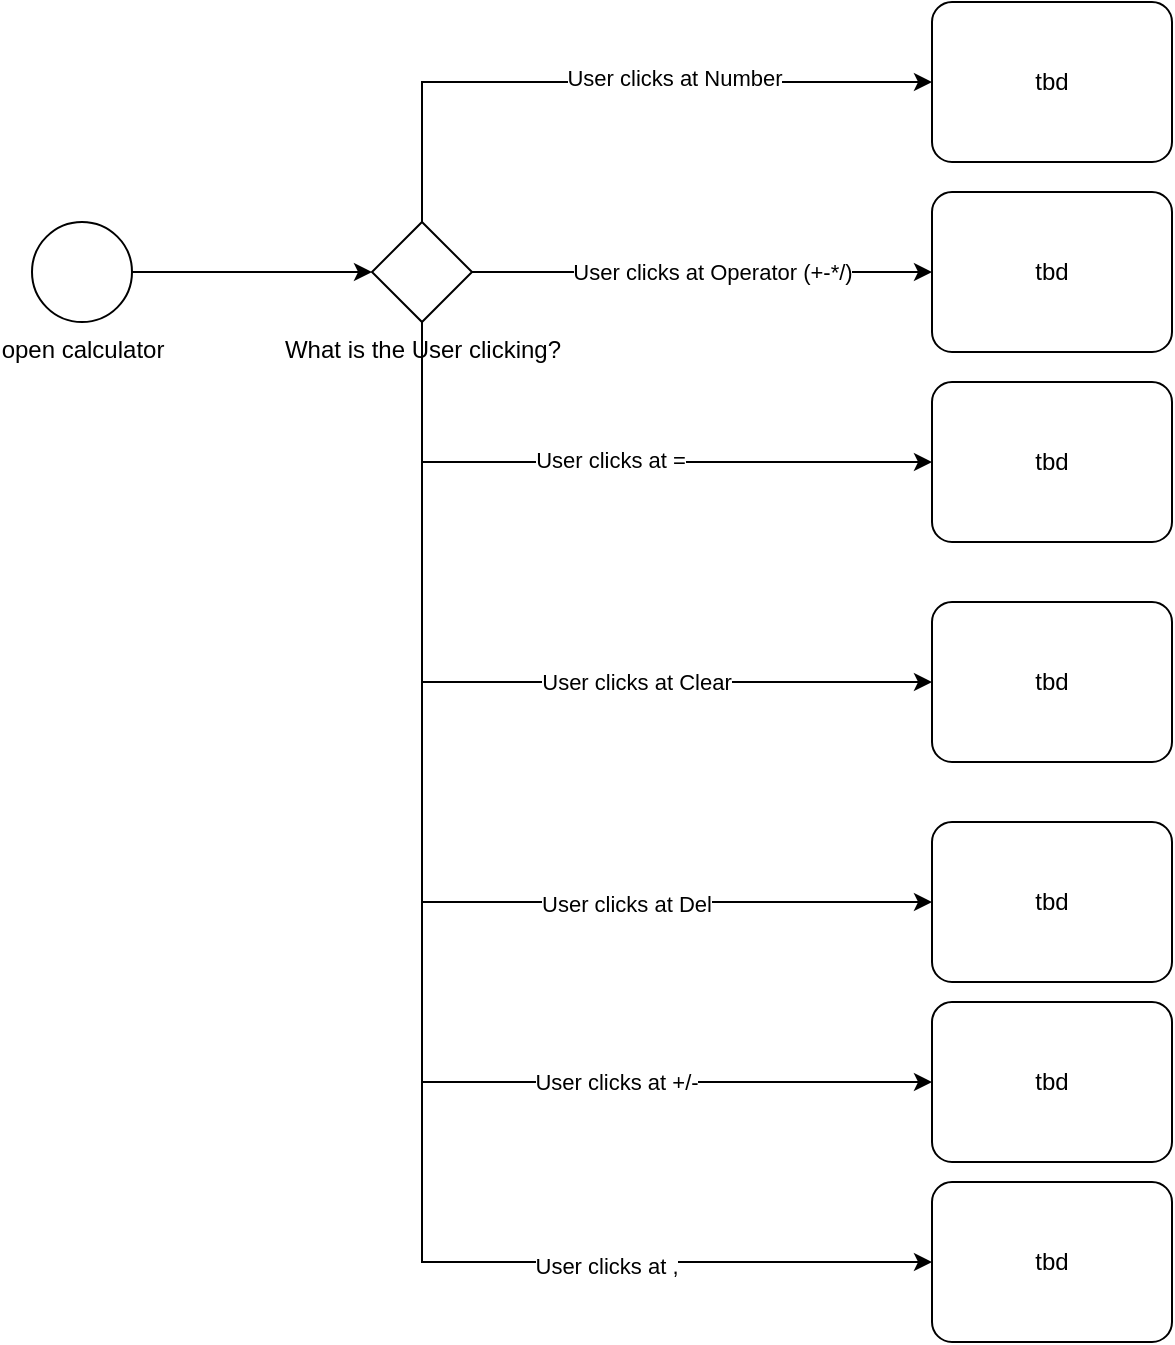 <mxfile version="24.3.1" type="github">
  <diagram name="Seite-1" id="TULq9JBRfpRznfRxP_a6">
    <mxGraphModel dx="1188" dy="654" grid="1" gridSize="10" guides="1" tooltips="1" connect="1" arrows="1" fold="1" page="1" pageScale="1" pageWidth="827" pageHeight="1169" math="0" shadow="0">
      <root>
        <mxCell id="0" />
        <mxCell id="1" parent="0" />
        <mxCell id="A2neJB4XEHQH3khW_i38-1" value="open calculator" style="points=[[0.145,0.145,0],[0.5,0,0],[0.855,0.145,0],[1,0.5,0],[0.855,0.855,0],[0.5,1,0],[0.145,0.855,0],[0,0.5,0]];shape=mxgraph.bpmn.event;html=1;verticalLabelPosition=bottom;labelBackgroundColor=#ffffff;verticalAlign=top;align=center;perimeter=ellipsePerimeter;outlineConnect=0;aspect=fixed;outline=standard;symbol=general;" vertex="1" parent="1">
          <mxGeometry x="50" y="160" width="50" height="50" as="geometry" />
        </mxCell>
        <mxCell id="A2neJB4XEHQH3khW_i38-2" value="tbd" style="points=[[0.25,0,0],[0.5,0,0],[0.75,0,0],[1,0.25,0],[1,0.5,0],[1,0.75,0],[0.75,1,0],[0.5,1,0],[0.25,1,0],[0,0.75,0],[0,0.5,0],[0,0.25,0]];shape=mxgraph.bpmn.task;whiteSpace=wrap;rectStyle=rounded;size=10;html=1;container=1;expand=0;collapsible=0;taskMarker=abstract;" vertex="1" parent="1">
          <mxGeometry x="500" y="50" width="120" height="80" as="geometry" />
        </mxCell>
        <mxCell id="A2neJB4XEHQH3khW_i38-10" value="" style="edgeStyle=orthogonalEdgeStyle;rounded=0;orthogonalLoop=1;jettySize=auto;html=1;entryX=0;entryY=0.5;entryDx=0;entryDy=0;entryPerimeter=0;" edge="1" parent="1" source="A2neJB4XEHQH3khW_i38-3" target="A2neJB4XEHQH3khW_i38-11">
          <mxGeometry relative="1" as="geometry">
            <mxPoint x="315" y="185" as="targetPoint" />
          </mxGeometry>
        </mxCell>
        <mxCell id="A2neJB4XEHQH3khW_i38-12" value="User clicks at Operator (+-*/)" style="edgeLabel;html=1;align=center;verticalAlign=middle;resizable=0;points=[];" vertex="1" connectable="0" parent="A2neJB4XEHQH3khW_i38-10">
          <mxGeometry x="-0.438" y="1" relative="1" as="geometry">
            <mxPoint x="55" y="1" as="offset" />
          </mxGeometry>
        </mxCell>
        <object label="What is the User clicking?" firstNumber="0" placeholders="1" id="A2neJB4XEHQH3khW_i38-3">
          <mxCell style="points=[[0.25,0.25,0],[0.5,0,0],[0.75,0.25,0],[1,0.5,0],[0.75,0.75,0],[0.5,1,0],[0.25,0.75,0],[0,0.5,0]];shape=mxgraph.bpmn.gateway2;html=1;verticalLabelPosition=bottom;labelBackgroundColor=#ffffff;verticalAlign=top;align=center;perimeter=rhombusPerimeter;outlineConnect=0;outline=none;symbol=none;shadow=0;editable=1;movable=1;resizable=1;rotatable=1;deletable=1;locked=0;connectable=1;" vertex="1" parent="1">
            <mxGeometry x="220" y="160" width="50" height="50" as="geometry" />
          </mxCell>
        </object>
        <mxCell id="A2neJB4XEHQH3khW_i38-4" style="edgeStyle=orthogonalEdgeStyle;rounded=0;orthogonalLoop=1;jettySize=auto;html=1;entryX=0;entryY=0.5;entryDx=0;entryDy=0;entryPerimeter=0;" edge="1" parent="1" source="A2neJB4XEHQH3khW_i38-1" target="A2neJB4XEHQH3khW_i38-3">
          <mxGeometry relative="1" as="geometry" />
        </mxCell>
        <mxCell id="A2neJB4XEHQH3khW_i38-6" style="edgeStyle=orthogonalEdgeStyle;rounded=0;orthogonalLoop=1;jettySize=auto;html=1;entryX=0;entryY=0.5;entryDx=0;entryDy=0;entryPerimeter=0;exitX=0.5;exitY=0;exitDx=0;exitDy=0;exitPerimeter=0;" edge="1" parent="1" source="A2neJB4XEHQH3khW_i38-3" target="A2neJB4XEHQH3khW_i38-2">
          <mxGeometry relative="1" as="geometry" />
        </mxCell>
        <mxCell id="A2neJB4XEHQH3khW_i38-7" value="User clicks at Number" style="edgeLabel;html=1;align=center;verticalAlign=middle;resizable=0;points=[];" vertex="1" connectable="0" parent="A2neJB4XEHQH3khW_i38-6">
          <mxGeometry x="0.203" y="2" relative="1" as="geometry">
            <mxPoint as="offset" />
          </mxGeometry>
        </mxCell>
        <mxCell id="A2neJB4XEHQH3khW_i38-11" value="tbd" style="points=[[0.25,0,0],[0.5,0,0],[0.75,0,0],[1,0.25,0],[1,0.5,0],[1,0.75,0],[0.75,1,0],[0.5,1,0],[0.25,1,0],[0,0.75,0],[0,0.5,0],[0,0.25,0]];shape=mxgraph.bpmn.task;whiteSpace=wrap;rectStyle=rounded;size=10;html=1;container=1;expand=0;collapsible=0;taskMarker=abstract;" vertex="1" parent="1">
          <mxGeometry x="500" y="145" width="120" height="80" as="geometry" />
        </mxCell>
        <mxCell id="A2neJB4XEHQH3khW_i38-13" value="tbd" style="points=[[0.25,0,0],[0.5,0,0],[0.75,0,0],[1,0.25,0],[1,0.5,0],[1,0.75,0],[0.75,1,0],[0.5,1,0],[0.25,1,0],[0,0.75,0],[0,0.5,0],[0,0.25,0]];shape=mxgraph.bpmn.task;whiteSpace=wrap;rectStyle=rounded;size=10;html=1;container=1;expand=0;collapsible=0;taskMarker=abstract;" vertex="1" parent="1">
          <mxGeometry x="500" y="350" width="120" height="80" as="geometry" />
        </mxCell>
        <mxCell id="A2neJB4XEHQH3khW_i38-14" style="edgeStyle=orthogonalEdgeStyle;rounded=0;orthogonalLoop=1;jettySize=auto;html=1;entryX=0;entryY=0.5;entryDx=0;entryDy=0;entryPerimeter=0;" edge="1" parent="1" source="A2neJB4XEHQH3khW_i38-3" target="A2neJB4XEHQH3khW_i38-13">
          <mxGeometry relative="1" as="geometry">
            <Array as="points">
              <mxPoint x="245" y="390" />
            </Array>
          </mxGeometry>
        </mxCell>
        <mxCell id="A2neJB4XEHQH3khW_i38-15" value="User clicks at Clear" style="edgeLabel;html=1;align=center;verticalAlign=middle;resizable=0;points=[];" vertex="1" connectable="0" parent="A2neJB4XEHQH3khW_i38-14">
          <mxGeometry x="-0.121" y="-1" relative="1" as="geometry">
            <mxPoint x="96" y="-1" as="offset" />
          </mxGeometry>
        </mxCell>
        <mxCell id="A2neJB4XEHQH3khW_i38-16" value="tbd" style="points=[[0.25,0,0],[0.5,0,0],[0.75,0,0],[1,0.25,0],[1,0.5,0],[1,0.75,0],[0.75,1,0],[0.5,1,0],[0.25,1,0],[0,0.75,0],[0,0.5,0],[0,0.25,0]];shape=mxgraph.bpmn.task;whiteSpace=wrap;rectStyle=rounded;size=10;html=1;container=1;expand=0;collapsible=0;taskMarker=abstract;" vertex="1" parent="1">
          <mxGeometry x="500" y="460" width="120" height="80" as="geometry" />
        </mxCell>
        <mxCell id="A2neJB4XEHQH3khW_i38-17" style="edgeStyle=orthogonalEdgeStyle;rounded=0;orthogonalLoop=1;jettySize=auto;html=1;entryX=0;entryY=0.5;entryDx=0;entryDy=0;entryPerimeter=0;exitX=0.5;exitY=1;exitDx=0;exitDy=0;exitPerimeter=0;" edge="1" parent="1" source="A2neJB4XEHQH3khW_i38-3" target="A2neJB4XEHQH3khW_i38-16">
          <mxGeometry relative="1" as="geometry">
            <mxPoint x="255" y="220" as="sourcePoint" />
            <mxPoint x="510" y="290" as="targetPoint" />
            <Array as="points">
              <mxPoint x="245" y="500" />
            </Array>
          </mxGeometry>
        </mxCell>
        <mxCell id="A2neJB4XEHQH3khW_i38-18" value="User clicks at Del" style="edgeLabel;html=1;align=center;verticalAlign=middle;resizable=0;points=[];" vertex="1" connectable="0" parent="A2neJB4XEHQH3khW_i38-17">
          <mxGeometry x="-0.121" y="-1" relative="1" as="geometry">
            <mxPoint x="103" y="51" as="offset" />
          </mxGeometry>
        </mxCell>
        <mxCell id="A2neJB4XEHQH3khW_i38-19" value="tbd" style="points=[[0.25,0,0],[0.5,0,0],[0.75,0,0],[1,0.25,0],[1,0.5,0],[1,0.75,0],[0.75,1,0],[0.5,1,0],[0.25,1,0],[0,0.75,0],[0,0.5,0],[0,0.25,0]];shape=mxgraph.bpmn.task;whiteSpace=wrap;rectStyle=rounded;size=10;html=1;container=1;expand=0;collapsible=0;taskMarker=abstract;" vertex="1" parent="1">
          <mxGeometry x="500" y="550" width="120" height="80" as="geometry" />
        </mxCell>
        <mxCell id="A2neJB4XEHQH3khW_i38-20" style="edgeStyle=orthogonalEdgeStyle;rounded=0;orthogonalLoop=1;jettySize=auto;html=1;entryX=0;entryY=0.5;entryDx=0;entryDy=0;entryPerimeter=0;" edge="1" parent="1" source="A2neJB4XEHQH3khW_i38-3" target="A2neJB4XEHQH3khW_i38-19">
          <mxGeometry relative="1" as="geometry">
            <Array as="points">
              <mxPoint x="245" y="590" />
            </Array>
          </mxGeometry>
        </mxCell>
        <mxCell id="A2neJB4XEHQH3khW_i38-22" value="User clicks at +/-" style="edgeLabel;html=1;align=center;verticalAlign=middle;resizable=0;points=[];" vertex="1" connectable="0" parent="A2neJB4XEHQH3khW_i38-20">
          <mxGeometry x="0.566" relative="1" as="geometry">
            <mxPoint x="-20" as="offset" />
          </mxGeometry>
        </mxCell>
        <mxCell id="A2neJB4XEHQH3khW_i38-23" value="tbd" style="points=[[0.25,0,0],[0.5,0,0],[0.75,0,0],[1,0.25,0],[1,0.5,0],[1,0.75,0],[0.75,1,0],[0.5,1,0],[0.25,1,0],[0,0.75,0],[0,0.5,0],[0,0.25,0]];shape=mxgraph.bpmn.task;whiteSpace=wrap;rectStyle=rounded;size=10;html=1;container=1;expand=0;collapsible=0;taskMarker=abstract;" vertex="1" parent="1">
          <mxGeometry x="500" y="640" width="120" height="80" as="geometry" />
        </mxCell>
        <mxCell id="A2neJB4XEHQH3khW_i38-24" style="edgeStyle=orthogonalEdgeStyle;rounded=0;orthogonalLoop=1;jettySize=auto;html=1;entryX=0;entryY=0.5;entryDx=0;entryDy=0;entryPerimeter=0;" edge="1" parent="1" source="A2neJB4XEHQH3khW_i38-3" target="A2neJB4XEHQH3khW_i38-23">
          <mxGeometry relative="1" as="geometry">
            <Array as="points">
              <mxPoint x="245" y="680" />
            </Array>
          </mxGeometry>
        </mxCell>
        <mxCell id="A2neJB4XEHQH3khW_i38-25" value="User clicks at ," style="edgeLabel;html=1;align=center;verticalAlign=middle;resizable=0;points=[];" vertex="1" connectable="0" parent="A2neJB4XEHQH3khW_i38-24">
          <mxGeometry x="0.55" y="-2" relative="1" as="geometry">
            <mxPoint as="offset" />
          </mxGeometry>
        </mxCell>
        <mxCell id="A2neJB4XEHQH3khW_i38-26" value="tbd" style="points=[[0.25,0,0],[0.5,0,0],[0.75,0,0],[1,0.25,0],[1,0.5,0],[1,0.75,0],[0.75,1,0],[0.5,1,0],[0.25,1,0],[0,0.75,0],[0,0.5,0],[0,0.25,0]];shape=mxgraph.bpmn.task;whiteSpace=wrap;rectStyle=rounded;size=10;html=1;container=1;expand=0;collapsible=0;taskMarker=abstract;" vertex="1" parent="1">
          <mxGeometry x="500" y="240" width="120" height="80" as="geometry" />
        </mxCell>
        <mxCell id="A2neJB4XEHQH3khW_i38-27" style="edgeStyle=orthogonalEdgeStyle;rounded=0;orthogonalLoop=1;jettySize=auto;html=1;entryX=0;entryY=0.5;entryDx=0;entryDy=0;entryPerimeter=0;" edge="1" parent="1" source="A2neJB4XEHQH3khW_i38-3" target="A2neJB4XEHQH3khW_i38-26">
          <mxGeometry relative="1" as="geometry">
            <Array as="points">
              <mxPoint x="245" y="280" />
            </Array>
          </mxGeometry>
        </mxCell>
        <mxCell id="A2neJB4XEHQH3khW_i38-28" value="User clicks at =" style="edgeLabel;html=1;align=center;verticalAlign=middle;resizable=0;points=[];" vertex="1" connectable="0" parent="A2neJB4XEHQH3khW_i38-27">
          <mxGeometry x="0.007" y="1" relative="1" as="geometry">
            <mxPoint as="offset" />
          </mxGeometry>
        </mxCell>
      </root>
    </mxGraphModel>
  </diagram>
</mxfile>
